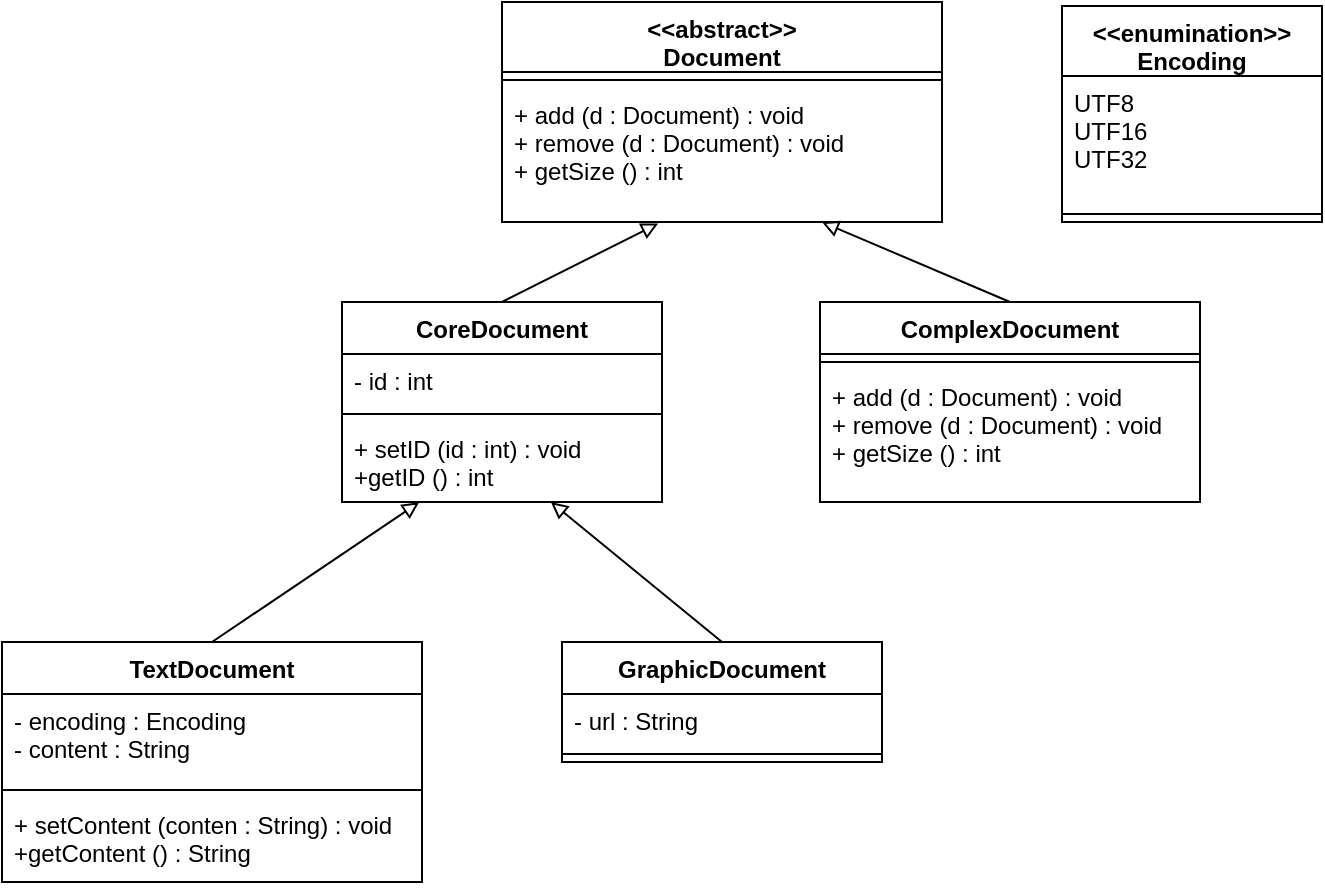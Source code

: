 <mxfile version="20.5.1" type="github">
  <diagram id="31nHcNU-iJgxQkbxmkdc" name="Seite-1">
    <mxGraphModel dx="2310" dy="787" grid="1" gridSize="10" guides="1" tooltips="1" connect="1" arrows="1" fold="1" page="1" pageScale="1" pageWidth="827" pageHeight="1169" math="0" shadow="0">
      <root>
        <mxCell id="0" />
        <mxCell id="1" parent="0" />
        <mxCell id="VG_cSyC0sYpvIBFrtM8E-2" value="&lt;&lt;abstract&gt;&gt;&#xa;Document" style="swimlane;fontStyle=1;align=center;verticalAlign=top;childLayout=stackLayout;horizontal=1;startSize=35;horizontalStack=0;resizeParent=1;resizeParentMax=0;resizeLast=0;collapsible=1;marginBottom=0;" vertex="1" parent="1">
          <mxGeometry x="240" y="520" width="220" height="110" as="geometry" />
        </mxCell>
        <mxCell id="VG_cSyC0sYpvIBFrtM8E-4" value="" style="line;strokeWidth=1;fillColor=none;align=left;verticalAlign=middle;spacingTop=-1;spacingLeft=3;spacingRight=3;rotatable=0;labelPosition=right;points=[];portConstraint=eastwest;strokeColor=inherit;" vertex="1" parent="VG_cSyC0sYpvIBFrtM8E-2">
          <mxGeometry y="35" width="220" height="8" as="geometry" />
        </mxCell>
        <mxCell id="VG_cSyC0sYpvIBFrtM8E-5" value="+ add (d : Document) : void&#xa;+ remove (d : Document) : void&#xa;+ getSize () : int" style="text;strokeColor=none;fillColor=none;align=left;verticalAlign=top;spacingLeft=4;spacingRight=4;overflow=hidden;rotatable=0;points=[[0,0.5],[1,0.5]];portConstraint=eastwest;" vertex="1" parent="VG_cSyC0sYpvIBFrtM8E-2">
          <mxGeometry y="43" width="220" height="67" as="geometry" />
        </mxCell>
        <mxCell id="VG_cSyC0sYpvIBFrtM8E-46" style="rounded=0;orthogonalLoop=1;jettySize=auto;html=1;exitX=0.5;exitY=0;exitDx=0;exitDy=0;entryX=0.355;entryY=1.011;entryDx=0;entryDy=0;entryPerimeter=0;startSize=35;endArrow=block;endFill=0;" edge="1" parent="1" source="VG_cSyC0sYpvIBFrtM8E-7" target="VG_cSyC0sYpvIBFrtM8E-5">
          <mxGeometry relative="1" as="geometry" />
        </mxCell>
        <mxCell id="VG_cSyC0sYpvIBFrtM8E-7" value="CoreDocument" style="swimlane;fontStyle=1;align=center;verticalAlign=top;childLayout=stackLayout;horizontal=1;startSize=26;horizontalStack=0;resizeParent=1;resizeParentMax=0;resizeLast=0;collapsible=1;marginBottom=0;" vertex="1" parent="1">
          <mxGeometry x="160" y="670" width="160" height="100" as="geometry" />
        </mxCell>
        <mxCell id="VG_cSyC0sYpvIBFrtM8E-8" value="- id : int" style="text;strokeColor=none;fillColor=none;align=left;verticalAlign=top;spacingLeft=4;spacingRight=4;overflow=hidden;rotatable=0;points=[[0,0.5],[1,0.5]];portConstraint=eastwest;startSize=35;" vertex="1" parent="VG_cSyC0sYpvIBFrtM8E-7">
          <mxGeometry y="26" width="160" height="26" as="geometry" />
        </mxCell>
        <mxCell id="VG_cSyC0sYpvIBFrtM8E-9" value="" style="line;strokeWidth=1;fillColor=none;align=left;verticalAlign=middle;spacingTop=-1;spacingLeft=3;spacingRight=3;rotatable=0;labelPosition=right;points=[];portConstraint=eastwest;strokeColor=inherit;startSize=35;" vertex="1" parent="VG_cSyC0sYpvIBFrtM8E-7">
          <mxGeometry y="52" width="160" height="8" as="geometry" />
        </mxCell>
        <mxCell id="VG_cSyC0sYpvIBFrtM8E-10" value="+ setID (id : int) : void&#xa;+getID () : int" style="text;strokeColor=none;fillColor=none;align=left;verticalAlign=top;spacingLeft=4;spacingRight=4;overflow=hidden;rotatable=0;points=[[0,0.5],[1,0.5]];portConstraint=eastwest;startSize=35;" vertex="1" parent="VG_cSyC0sYpvIBFrtM8E-7">
          <mxGeometry y="60" width="160" height="40" as="geometry" />
        </mxCell>
        <mxCell id="VG_cSyC0sYpvIBFrtM8E-47" style="edgeStyle=none;rounded=0;orthogonalLoop=1;jettySize=auto;html=1;exitX=0.5;exitY=0;exitDx=0;exitDy=0;endArrow=block;endFill=0;startSize=35;entryX=0.727;entryY=1;entryDx=0;entryDy=0;entryPerimeter=0;" edge="1" parent="1" source="VG_cSyC0sYpvIBFrtM8E-11" target="VG_cSyC0sYpvIBFrtM8E-5">
          <mxGeometry relative="1" as="geometry">
            <mxPoint x="404" y="635" as="targetPoint" />
          </mxGeometry>
        </mxCell>
        <mxCell id="VG_cSyC0sYpvIBFrtM8E-11" value="ComplexDocument" style="swimlane;fontStyle=1;align=center;verticalAlign=top;childLayout=stackLayout;horizontal=1;startSize=26;horizontalStack=0;resizeParent=1;resizeParentMax=0;resizeLast=0;collapsible=1;marginBottom=0;" vertex="1" parent="1">
          <mxGeometry x="399" y="670" width="190" height="100" as="geometry" />
        </mxCell>
        <mxCell id="VG_cSyC0sYpvIBFrtM8E-13" value="" style="line;strokeWidth=1;fillColor=none;align=left;verticalAlign=middle;spacingTop=-1;spacingLeft=3;spacingRight=3;rotatable=0;labelPosition=right;points=[];portConstraint=eastwest;strokeColor=inherit;startSize=35;" vertex="1" parent="VG_cSyC0sYpvIBFrtM8E-11">
          <mxGeometry y="26" width="190" height="8" as="geometry" />
        </mxCell>
        <mxCell id="VG_cSyC0sYpvIBFrtM8E-14" value="+ add (d : Document) : void&#xa;+ remove (d : Document) : void&#xa;+ getSize () : int" style="text;strokeColor=none;fillColor=none;align=left;verticalAlign=top;spacingLeft=4;spacingRight=4;overflow=hidden;rotatable=0;points=[[0,0.5],[1,0.5]];portConstraint=eastwest;startSize=35;" vertex="1" parent="VG_cSyC0sYpvIBFrtM8E-11">
          <mxGeometry y="34" width="190" height="66" as="geometry" />
        </mxCell>
        <mxCell id="VG_cSyC0sYpvIBFrtM8E-52" style="edgeStyle=none;rounded=0;orthogonalLoop=1;jettySize=auto;html=1;exitX=0.5;exitY=0;exitDx=0;exitDy=0;endArrow=block;endFill=0;startSize=35;entryX=0.241;entryY=1.004;entryDx=0;entryDy=0;entryPerimeter=0;" edge="1" parent="1" source="VG_cSyC0sYpvIBFrtM8E-15" target="VG_cSyC0sYpvIBFrtM8E-10">
          <mxGeometry relative="1" as="geometry">
            <mxPoint x="95" y="720.0" as="targetPoint" />
          </mxGeometry>
        </mxCell>
        <mxCell id="VG_cSyC0sYpvIBFrtM8E-15" value="TextDocument" style="swimlane;fontStyle=1;align=center;verticalAlign=top;childLayout=stackLayout;horizontal=1;startSize=26;horizontalStack=0;resizeParent=1;resizeParentMax=0;resizeLast=0;collapsible=1;marginBottom=0;" vertex="1" parent="1">
          <mxGeometry x="-10" y="840" width="210" height="120" as="geometry" />
        </mxCell>
        <mxCell id="VG_cSyC0sYpvIBFrtM8E-16" value="- encoding : Encoding&#xa;- content : String" style="text;strokeColor=none;fillColor=none;align=left;verticalAlign=top;spacingLeft=4;spacingRight=4;overflow=hidden;rotatable=0;points=[[0,0.5],[1,0.5]];portConstraint=eastwest;startSize=35;" vertex="1" parent="VG_cSyC0sYpvIBFrtM8E-15">
          <mxGeometry y="26" width="210" height="44" as="geometry" />
        </mxCell>
        <mxCell id="VG_cSyC0sYpvIBFrtM8E-17" value="" style="line;strokeWidth=1;fillColor=none;align=left;verticalAlign=middle;spacingTop=-1;spacingLeft=3;spacingRight=3;rotatable=0;labelPosition=right;points=[];portConstraint=eastwest;strokeColor=inherit;startSize=35;" vertex="1" parent="VG_cSyC0sYpvIBFrtM8E-15">
          <mxGeometry y="70" width="210" height="8" as="geometry" />
        </mxCell>
        <mxCell id="VG_cSyC0sYpvIBFrtM8E-18" value="+ setContent (conten : String) : void&#xa;+getContent () : String" style="text;strokeColor=none;fillColor=none;align=left;verticalAlign=top;spacingLeft=4;spacingRight=4;overflow=hidden;rotatable=0;points=[[0,0.5],[1,0.5]];portConstraint=eastwest;startSize=35;" vertex="1" parent="VG_cSyC0sYpvIBFrtM8E-15">
          <mxGeometry y="78" width="210" height="42" as="geometry" />
        </mxCell>
        <mxCell id="VG_cSyC0sYpvIBFrtM8E-53" style="edgeStyle=none;rounded=0;orthogonalLoop=1;jettySize=auto;html=1;exitX=0.5;exitY=0;exitDx=0;exitDy=0;endArrow=block;endFill=0;startSize=35;" edge="1" parent="1" source="VG_cSyC0sYpvIBFrtM8E-19" target="VG_cSyC0sYpvIBFrtM8E-10">
          <mxGeometry relative="1" as="geometry" />
        </mxCell>
        <mxCell id="VG_cSyC0sYpvIBFrtM8E-19" value="GraphicDocument" style="swimlane;fontStyle=1;align=center;verticalAlign=top;childLayout=stackLayout;horizontal=1;startSize=26;horizontalStack=0;resizeParent=1;resizeParentMax=0;resizeLast=0;collapsible=1;marginBottom=0;" vertex="1" parent="1">
          <mxGeometry x="270" y="840" width="160" height="60" as="geometry" />
        </mxCell>
        <mxCell id="VG_cSyC0sYpvIBFrtM8E-20" value="- url : String" style="text;strokeColor=none;fillColor=none;align=left;verticalAlign=top;spacingLeft=4;spacingRight=4;overflow=hidden;rotatable=0;points=[[0,0.5],[1,0.5]];portConstraint=eastwest;startSize=35;" vertex="1" parent="VG_cSyC0sYpvIBFrtM8E-19">
          <mxGeometry y="26" width="160" height="26" as="geometry" />
        </mxCell>
        <mxCell id="VG_cSyC0sYpvIBFrtM8E-21" value="" style="line;strokeWidth=1;fillColor=none;align=left;verticalAlign=middle;spacingTop=-1;spacingLeft=3;spacingRight=3;rotatable=0;labelPosition=right;points=[];portConstraint=eastwest;strokeColor=inherit;startSize=35;" vertex="1" parent="VG_cSyC0sYpvIBFrtM8E-19">
          <mxGeometry y="52" width="160" height="8" as="geometry" />
        </mxCell>
        <mxCell id="VG_cSyC0sYpvIBFrtM8E-30" value="&lt;&lt;enumination&gt;&gt;&#xa;Encoding" style="swimlane;fontStyle=1;align=center;verticalAlign=top;childLayout=stackLayout;horizontal=1;startSize=35;horizontalStack=0;resizeParent=1;resizeParentMax=0;resizeLast=0;collapsible=1;marginBottom=0;" vertex="1" parent="1">
          <mxGeometry x="520" y="522" width="130" height="108" as="geometry" />
        </mxCell>
        <mxCell id="VG_cSyC0sYpvIBFrtM8E-31" value="UTF8&#xa;UTF16&#xa;UTF32" style="text;strokeColor=none;fillColor=none;align=left;verticalAlign=top;spacingLeft=4;spacingRight=4;overflow=hidden;rotatable=0;points=[[0,0.5],[1,0.5]];portConstraint=eastwest;startSize=35;" vertex="1" parent="VG_cSyC0sYpvIBFrtM8E-30">
          <mxGeometry y="35" width="130" height="65" as="geometry" />
        </mxCell>
        <mxCell id="VG_cSyC0sYpvIBFrtM8E-32" value="" style="line;strokeWidth=1;fillColor=none;align=left;verticalAlign=middle;spacingTop=-1;spacingLeft=3;spacingRight=3;rotatable=0;labelPosition=right;points=[];portConstraint=eastwest;strokeColor=inherit;startSize=35;" vertex="1" parent="VG_cSyC0sYpvIBFrtM8E-30">
          <mxGeometry y="100" width="130" height="8" as="geometry" />
        </mxCell>
      </root>
    </mxGraphModel>
  </diagram>
</mxfile>
